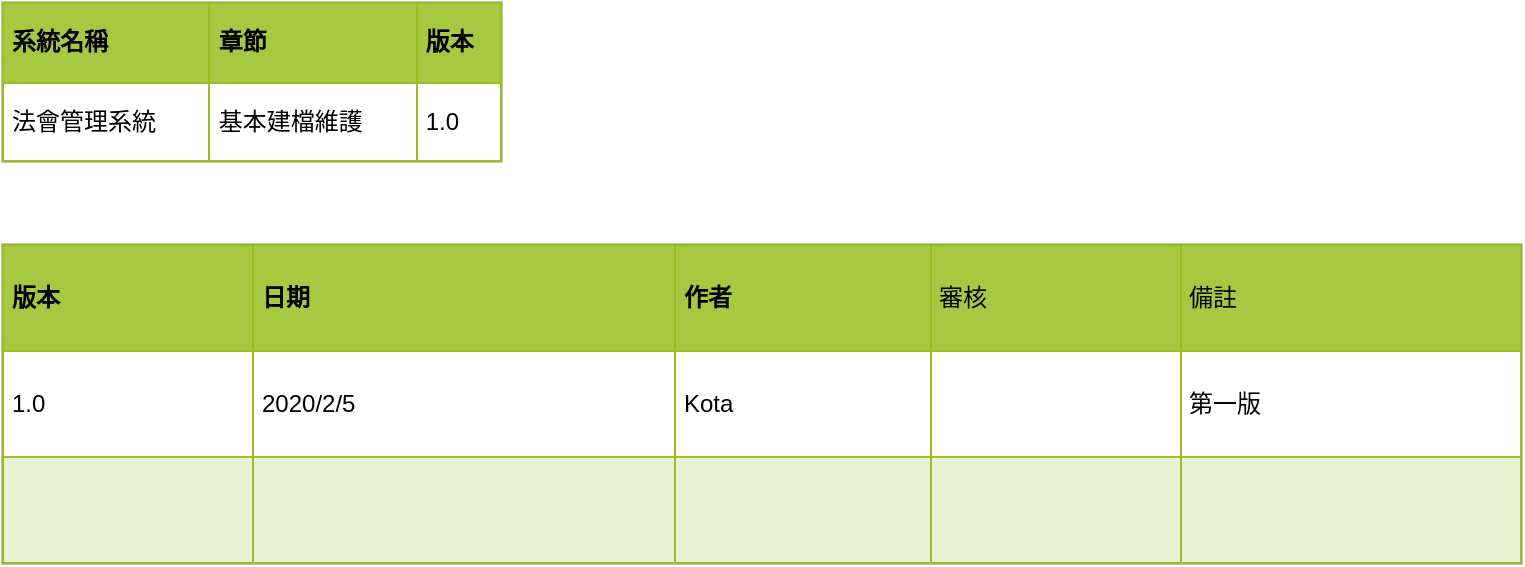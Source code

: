 <mxfile version="12.5.3" type="device" pages="4"><diagram name="封面" id="07tRhpEJU--fC06j1K1u"><mxGraphModel dx="838" dy="481" grid="1" gridSize="10" guides="1" tooltips="1" connect="1" arrows="1" fold="1" page="1" pageScale="1" pageWidth="827" pageHeight="1169" background="none" math="0" shadow="0"><root><mxCell id="0"/><mxCell id="1" parent="0"/><mxCell id="7REmJkc1bP8oBk75HpKV-7" value="&lt;table border=&quot;1&quot; width=&quot;100%&quot; cellpadding=&quot;4&quot; style=&quot;width: 100% ; height: 100% ; border-collapse: collapse&quot;&gt;&lt;tbody&gt;&lt;tr style=&quot;background-color: #a7c942 ; color: #ffffff ; border: 1px solid #98bf21&quot;&gt;&lt;th align=&quot;left&quot;&gt;&lt;font color=&quot;#000000&quot;&gt;版本&lt;/font&gt;&lt;/th&gt;&lt;th align=&quot;left&quot;&gt;&lt;font color=&quot;#000000&quot;&gt;日期&lt;/font&gt;&lt;/th&gt;&lt;th align=&quot;left&quot;&gt;&lt;font color=&quot;#000000&quot;&gt;作者&lt;/font&gt;&lt;/th&gt;&lt;td&gt;&lt;font color=&quot;#000000&quot;&gt;審核&lt;/font&gt;&lt;/td&gt;&lt;td&gt;&lt;font color=&quot;#000000&quot;&gt;備註&lt;/font&gt;&lt;/td&gt;&lt;/tr&gt;&lt;tr style=&quot;border: 1px solid #98bf21&quot;&gt;&lt;td&gt;&lt;font color=&quot;#000000&quot;&gt;1.0&lt;/font&gt;&lt;/td&gt;&lt;td&gt;&lt;font color=&quot;#000000&quot;&gt;2020/2/5&lt;/font&gt;&lt;/td&gt;&lt;td&gt;&lt;font color=&quot;#000000&quot;&gt;Kota&lt;/font&gt;&lt;/td&gt;&lt;td&gt;&lt;font color=&quot;#000000&quot;&gt;&lt;br&gt;&lt;/font&gt;&lt;/td&gt;&lt;td&gt;&lt;font color=&quot;#000000&quot;&gt;第一版&lt;/font&gt;&lt;/td&gt;&lt;/tr&gt;&lt;tr style=&quot;background-color: #eaf2d3 ; border: 1px solid #98bf21&quot;&gt;&lt;td&gt;&lt;br&gt;&lt;/td&gt;&lt;td&gt;&lt;/td&gt;&lt;td&gt;&lt;/td&gt;&lt;td&gt;&lt;/td&gt;&lt;td&gt;&lt;/td&gt;&lt;/tr&gt;&lt;/tbody&gt;&lt;/table&gt;" style="text;html=1;strokeColor=#c0c0c0;fillColor=#ffffff;overflow=fill;rounded=0;" parent="1" vertex="1"><mxGeometry x="40" y="161" width="760" height="160" as="geometry"/></mxCell><mxCell id="vAOZiao95-1XWRNIwMOB-1" value="&lt;table border=&quot;1&quot; width=&quot;100%&quot; cellpadding=&quot;4&quot; style=&quot;width: 100% ; height: 100% ; border-collapse: collapse&quot;&gt;&lt;tbody&gt;&lt;tr style=&quot;background-color: #a7c942 ; color: #ffffff ; border: 1px solid #98bf21&quot;&gt;&lt;th align=&quot;left&quot;&gt;&lt;font color=&quot;#000000&quot;&gt;系統名稱&lt;/font&gt;&lt;/th&gt;&lt;th align=&quot;left&quot;&gt;&lt;font color=&quot;#000000&quot;&gt;章節&lt;/font&gt;&lt;/th&gt;&lt;td&gt;&lt;font color=&quot;#000000&quot;&gt;&lt;span style=&quot;font-weight: 700&quot;&gt;版本&lt;/span&gt;&lt;br&gt;&lt;/font&gt;&lt;/td&gt;&lt;/tr&gt;&lt;tr style=&quot;border: 1px solid #98bf21&quot;&gt;&lt;td&gt;&lt;font color=&quot;#000000&quot;&gt;法會管理系統&lt;/font&gt;&lt;/td&gt;&lt;td&gt;基本建檔維護&lt;/td&gt;&lt;td&gt;1.0&lt;br&gt;&lt;/td&gt;&lt;/tr&gt;&lt;/tbody&gt;&lt;/table&gt;" style="text;html=1;strokeColor=#c0c0c0;fillColor=#ffffff;overflow=fill;rounded=0;" parent="1" vertex="1"><mxGeometry x="40" y="40" width="250" height="80" as="geometry"/></mxCell></root></mxGraphModel></diagram><diagram name="範例元素" id="Z3gDdhdfbPIar86Cu8rR"><mxGraphModel dx="838" dy="481" grid="1" gridSize="10" guides="1" tooltips="1" connect="1" arrows="1" fold="1" page="1" pageScale="1" pageWidth="827" pageHeight="1169" math="0" shadow="0"><root><mxCell id="Hi6_UfkM_9MQYXsyg94Y-0"/><mxCell id="Hi6_UfkM_9MQYXsyg94Y-1" parent="Hi6_UfkM_9MQYXsyg94Y-0"/><mxCell id="lS-3qspxse0uqJFQbfMQ-0" value="停用" style="shape=umlFrame;whiteSpace=wrap;html=1;fillColor=#808080;" parent="Hi6_UfkM_9MQYXsyg94Y-1" vertex="1"><mxGeometry x="40" y="320" width="455" height="210" as="geometry"/></mxCell><mxCell id="lS-3qspxse0uqJFQbfMQ-1" value="起點&lt;br&gt;終點" style="rounded=1;whiteSpace=wrap;html=1;" parent="Hi6_UfkM_9MQYXsyg94Y-1" vertex="1"><mxGeometry x="75" y="40" width="120" height="60" as="geometry"/></mxCell><mxCell id="lS-3qspxse0uqJFQbfMQ-2" value="判斷式" style="rhombus;whiteSpace=wrap;html=1;" parent="Hi6_UfkM_9MQYXsyg94Y-1" vertex="1"><mxGeometry x="215" y="40" width="80" height="60" as="geometry"/></mxCell><mxCell id="lS-3qspxse0uqJFQbfMQ-3" value="備註" style="shape=note;whiteSpace=wrap;html=1;backgroundOutline=1;darkOpacity=0.05;size=10;" parent="Hi6_UfkM_9MQYXsyg94Y-1" vertex="1"><mxGeometry x="315" y="40" width="70" height="60" as="geometry"/></mxCell><mxCell id="lS-3qspxse0uqJFQbfMQ-4" value="文件" style="shape=document;whiteSpace=wrap;html=1;boundedLbl=1;" parent="Hi6_UfkM_9MQYXsyg94Y-1" vertex="1"><mxGeometry x="405" y="40" width="70" height="60" as="geometry"/></mxCell><mxCell id="lS-3qspxse0uqJFQbfMQ-5" value="輸入" style="html=1;strokeWidth=2;shape=manualInput;whiteSpace=wrap;rounded=1;size=26;arcSize=11;" parent="Hi6_UfkM_9MQYXsyg94Y-1" vertex="1"><mxGeometry x="75" y="120" width="100" height="60" as="geometry"/></mxCell><mxCell id="lS-3qspxse0uqJFQbfMQ-6" value="過程" style="rounded=1;whiteSpace=wrap;html=1;absoluteArcSize=1;arcSize=14;strokeWidth=2;" parent="Hi6_UfkM_9MQYXsyg94Y-1" vertex="1"><mxGeometry x="215" y="120" width="80" height="60" as="geometry"/></mxCell><mxCell id="lS-3qspxse0uqJFQbfMQ-7" value="區塊" style="shape=umlFrame;whiteSpace=wrap;html=1;" parent="Hi6_UfkM_9MQYXsyg94Y-1" vertex="1"><mxGeometry x="315" y="120" width="150" height="60" as="geometry"/></mxCell><mxCell id="lS-3qspxse0uqJFQbfMQ-8" value="&lt;font color=&quot;#000000&quot;&gt;資料表&lt;br&gt;or&lt;br&gt;欄位&lt;br&gt;&lt;/font&gt;" style="rounded=0;whiteSpace=wrap;html=1;fillColor=#f0a30a;strokeColor=#BD7000;fontColor=#ffffff;" parent="Hi6_UfkM_9MQYXsyg94Y-1" vertex="1"><mxGeometry x="495" y="40" width="80" height="60" as="geometry"/></mxCell><mxCell id="lS-3qspxse0uqJFQbfMQ-9" value="動作" style="ellipse;whiteSpace=wrap;html=1;aspect=fixed;fillColor=#1ba1e2;strokeColor=#006EAF;fontColor=#ffffff;" parent="Hi6_UfkM_9MQYXsyg94Y-1" vertex="1"><mxGeometry x="595" y="40" width="60" height="60" as="geometry"/></mxCell><mxCell id="lS-3qspxse0uqJFQbfMQ-10" value="起點&lt;br&gt;終點" style="rounded=1;whiteSpace=wrap;html=1;fillColor=#808080;" parent="Hi6_UfkM_9MQYXsyg94Y-1" vertex="1"><mxGeometry x="75" y="360" width="120" height="60" as="geometry"/></mxCell><mxCell id="lS-3qspxse0uqJFQbfMQ-11" value="判斷式" style="rhombus;whiteSpace=wrap;html=1;fillColor=#808080;" parent="Hi6_UfkM_9MQYXsyg94Y-1" vertex="1"><mxGeometry x="215" y="360" width="80" height="60" as="geometry"/></mxCell><mxCell id="lS-3qspxse0uqJFQbfMQ-12" value="備註" style="shape=note;whiteSpace=wrap;html=1;backgroundOutline=1;darkOpacity=0.05;size=10;fillColor=#808080;" parent="Hi6_UfkM_9MQYXsyg94Y-1" vertex="1"><mxGeometry x="315" y="360" width="70" height="60" as="geometry"/></mxCell><mxCell id="lS-3qspxse0uqJFQbfMQ-13" value="文件" style="shape=document;whiteSpace=wrap;html=1;boundedLbl=1;fillColor=#808080;" parent="Hi6_UfkM_9MQYXsyg94Y-1" vertex="1"><mxGeometry x="405" y="360" width="70" height="60" as="geometry"/></mxCell><mxCell id="lS-3qspxse0uqJFQbfMQ-14" value="輸入" style="html=1;strokeWidth=2;shape=manualInput;whiteSpace=wrap;rounded=1;size=26;arcSize=11;fillColor=#808080;" parent="Hi6_UfkM_9MQYXsyg94Y-1" vertex="1"><mxGeometry x="75" y="440" width="100" height="60" as="geometry"/></mxCell><mxCell id="lS-3qspxse0uqJFQbfMQ-15" value="過程" style="rounded=1;whiteSpace=wrap;html=1;absoluteArcSize=1;arcSize=14;strokeWidth=2;fillColor=#808080;" parent="Hi6_UfkM_9MQYXsyg94Y-1" vertex="1"><mxGeometry x="215" y="440" width="80" height="60" as="geometry"/></mxCell><mxCell id="lS-3qspxse0uqJFQbfMQ-16" value="區塊" style="shape=umlFrame;whiteSpace=wrap;html=1;fillColor=#808080;" parent="Hi6_UfkM_9MQYXsyg94Y-1" vertex="1"><mxGeometry x="315" y="440" width="150" height="60" as="geometry"/></mxCell></root></mxGraphModel></diagram><diagram name="主要功能" id="LKgsBuwUw33PU_lZECOL"><mxGraphModel dx="838" dy="481" grid="1" gridSize="10" guides="1" tooltips="1" connect="1" arrows="1" fold="1" page="1" pageScale="1" pageWidth="827" pageHeight="1169" math="0" shadow="0"><root><mxCell id="roYy5jhRr3Mo6j66b1OK-0"/><mxCell id="roYy5jhRr3Mo6j66b1OK-1" parent="roYy5jhRr3Mo6j66b1OK-0"/><mxCell id="xECOwhLGUymXi-KAbyhS-0" value="基本建檔維護" style="shape=umlFrame;whiteSpace=wrap;html=1;" parent="roYy5jhRr3Mo6j66b1OK-1" vertex="1"><mxGeometry x="40" y="40" width="800" height="130" as="geometry"/></mxCell><UserObject label="發票建檔&lt;br&gt;(PD102)" id="ZriJi1E8BjN0Xs5KDY27-0"><mxCell style="rounded=1;whiteSpace=wrap;html=1;" parent="roYy5jhRr3Mo6j66b1OK-1" vertex="1"><mxGeometry x="60" y="80" width="120" height="60" as="geometry"/></mxCell></UserObject><UserObject label="客戶建檔&lt;br&gt;(PD103)" id="ZriJi1E8BjN0Xs5KDY27-1"><mxCell style="rounded=1;whiteSpace=wrap;html=1;" parent="roYy5jhRr3Mo6j66b1OK-1" vertex="1"><mxGeometry x="190" y="80" width="120" height="60" as="geometry"/></mxCell></UserObject><UserObject label="法會前置作業處理&lt;br&gt;(PD109)" id="ZriJi1E8BjN0Xs5KDY27-2"><mxCell style="rounded=1;whiteSpace=wrap;html=1;" parent="roYy5jhRr3Mo6j66b1OK-1" vertex="1"><mxGeometry x="320" y="80" width="120" height="60" as="geometry"/></mxCell></UserObject><mxCell id="ZriJi1E8BjN0Xs5KDY27-3" value="日常建檔登錄" style="shape=umlFrame;whiteSpace=wrap;html=1;" parent="roYy5jhRr3Mo6j66b1OK-1" vertex="1"><mxGeometry x="40" y="190" width="800" height="280" as="geometry"/></mxCell><mxCell id="ZriJi1E8BjN0Xs5KDY27-4" value="法會訂購資料登錄&lt;br&gt;(PD201)" style="rounded=1;whiteSpace=wrap;html=1;" parent="roYy5jhRr3Mo6j66b1OK-1" vertex="1"><mxGeometry x="60" y="240" width="120" height="60" as="geometry"/></mxCell><mxCell id="ZriJi1E8BjN0Xs5KDY27-5" value="輔銷品訂購資料登錄&lt;br&gt;(PD211)" style="rounded=1;whiteSpace=wrap;html=1;" parent="roYy5jhRr3Mo6j66b1OK-1" vertex="1"><mxGeometry x="190" y="240" width="120" height="60" as="geometry"/></mxCell><mxCell id="ZriJi1E8BjN0Xs5KDY27-6" value="展雲代辦資料登錄&lt;br&gt;(PD214)" style="rounded=1;whiteSpace=wrap;html=1;" parent="roYy5jhRr3Mo6j66b1OK-1" vertex="1"><mxGeometry x="320" y="240" width="120" height="60" as="geometry"/></mxCell><mxCell id="ZriJi1E8BjN0Xs5KDY27-7" value="車券資料修改&lt;br&gt;(PD224)" style="rounded=1;whiteSpace=wrap;html=1;" parent="roYy5jhRr3Mo6j66b1OK-1" vertex="1"><mxGeometry x="450" y="240" width="120" height="60" as="geometry"/></mxCell><mxCell id="ZriJi1E8BjN0Xs5KDY27-8" value="法會預購資料登錄&lt;br&gt;(PD216)" style="rounded=1;whiteSpace=wrap;html=1;" parent="roYy5jhRr3Mo6j66b1OK-1" vertex="1"><mxGeometry x="580" y="240" width="120" height="60" as="geometry"/></mxCell><mxCell id="ZriJi1E8BjN0Xs5KDY27-9" value="往生者資料登錄&lt;br&gt;(PD207)" style="rounded=1;whiteSpace=wrap;html=1;" parent="roYy5jhRr3Mo6j66b1OK-1" vertex="1"><mxGeometry x="60" y="315" width="120" height="60" as="geometry"/></mxCell><mxCell id="ZriJi1E8BjN0Xs5KDY27-10" value="聯合祭祀資料登錄&lt;br&gt;(PD215)" style="rounded=1;whiteSpace=wrap;html=1;" parent="roYy5jhRr3Mo6j66b1OK-1" vertex="1"><mxGeometry x="190" y="315" width="120" height="60" as="geometry"/></mxCell><mxCell id="ZriJi1E8BjN0Xs5KDY27-11" value="法會蓮位資料登錄&lt;br&gt;(PD203)" style="rounded=1;whiteSpace=wrap;html=1;" parent="roYy5jhRr3Mo6j66b1OK-1" vertex="1"><mxGeometry x="320" y="315" width="120" height="60" as="geometry"/></mxCell><mxCell id="ZriJi1E8BjN0Xs5KDY27-12" value="法會供品資料登錄&lt;br&gt;(PD202)" style="rounded=1;whiteSpace=wrap;html=1;" parent="roYy5jhRr3Mo6j66b1OK-1" vertex="1"><mxGeometry x="450" y="315" width="120" height="60" as="geometry"/></mxCell><mxCell id="ZriJi1E8BjN0Xs5KDY27-13" value="法會長生祿位資料登錄&lt;br&gt;(PD219)" style="rounded=1;whiteSpace=wrap;html=1;" parent="roYy5jhRr3Mo6j66b1OK-1" vertex="1"><mxGeometry x="580" y="315" width="120" height="60" as="geometry"/></mxCell><mxCell id="ZriJi1E8BjN0Xs5KDY27-14" value="法會延壽燈資料登錄&lt;br&gt;(PD220)" style="rounded=1;whiteSpace=wrap;html=1;" parent="roYy5jhRr3Mo6j66b1OK-1" vertex="1"><mxGeometry x="60" y="390" width="120" height="60" as="geometry"/></mxCell><mxCell id="ZriJi1E8BjN0Xs5KDY27-15" value="法會功德主蓮位位別資料登錄&lt;br&gt;(PD212)" style="rounded=1;whiteSpace=wrap;html=1;" parent="roYy5jhRr3Mo6j66b1OK-1" vertex="1"><mxGeometry x="190" y="390" width="120" height="60" as="geometry"/></mxCell><mxCell id="ZriJi1E8BjN0Xs5KDY27-16" value="法會收款資料登錄&lt;br&gt;(PD204)" style="rounded=1;whiteSpace=wrap;html=1;" parent="roYy5jhRr3Mo6j66b1OK-1" vertex="1"><mxGeometry x="320" y="390" width="120" height="60" as="geometry"/></mxCell><mxCell id="ZriJi1E8BjN0Xs5KDY27-17" value="查詢" style="shape=umlFrame;whiteSpace=wrap;html=1;" parent="roYy5jhRr3Mo6j66b1OK-1" vertex="1"><mxGeometry x="40" y="490" width="800" height="120" as="geometry"/></mxCell><mxCell id="ZriJi1E8BjN0Xs5KDY27-18" value="奉厝資料查詢&lt;br&gt;(PD302)" style="rounded=1;whiteSpace=wrap;html=1;" parent="roYy5jhRr3Mo6j66b1OK-1" vertex="1"><mxGeometry x="60" y="530" width="120" height="60" as="geometry"/></mxCell><mxCell id="ZriJi1E8BjN0Xs5KDY27-19" value="往生者遷出資料查詢&lt;br&gt;(PD308)" style="rounded=1;whiteSpace=wrap;html=1;" parent="roYy5jhRr3Mo6j66b1OK-1" vertex="1"><mxGeometry x="190" y="530" width="120" height="60" as="geometry"/></mxCell><mxCell id="ZriJi1E8BjN0Xs5KDY27-20" value="聯合祭祀資料查詢&lt;br&gt;(PD306)" style="rounded=1;whiteSpace=wrap;html=1;" parent="roYy5jhRr3Mo6j66b1OK-1" vertex="1"><mxGeometry x="320" y="530" width="120" height="60" as="geometry"/></mxCell><mxCell id="ZriJi1E8BjN0Xs5KDY27-21" value="法會訂購資料查詢&lt;br&gt;(PD301)" style="rounded=1;whiteSpace=wrap;html=1;" parent="roYy5jhRr3Mo6j66b1OK-1" vertex="1"><mxGeometry x="450" y="530" width="120" height="60" as="geometry"/></mxCell><mxCell id="ZriJi1E8BjN0Xs5KDY27-22" value="日常相關銷售報表" style="shape=umlFrame;whiteSpace=wrap;html=1;" parent="roYy5jhRr3Mo6j66b1OK-1" vertex="1"><mxGeometry x="40" y="630" width="800" height="120" as="geometry"/></mxCell><mxCell id="ZriJi1E8BjN0Xs5KDY27-23" value="展雲代辦資料明細表&lt;br&gt;(PD449)" style="rounded=1;whiteSpace=wrap;html=1;" parent="roYy5jhRr3Mo6j66b1OK-1" vertex="1"><mxGeometry x="60" y="680" width="120" height="60" as="geometry"/></mxCell><mxCell id="ZriJi1E8BjN0Xs5KDY27-24" value="輔銷品訂購資料明細表&lt;br&gt;(PD442)" style="rounded=1;whiteSpace=wrap;html=1;" parent="roYy5jhRr3Mo6j66b1OK-1" vertex="1"><mxGeometry x="190" y="680" width="120" height="60" as="geometry"/></mxCell><mxCell id="ZriJi1E8BjN0Xs5KDY27-25" value="每日收入統計表&lt;br&gt;(PD478)" style="rounded=1;whiteSpace=wrap;html=1;" parent="roYy5jhRr3Mo6j66b1OK-1" vertex="1"><mxGeometry x="320" y="680" width="120" height="60" as="geometry"/></mxCell><mxCell id="ZriJi1E8BjN0Xs5KDY27-26" value="法會預購資料明細表&lt;br&gt;(PD464)" style="rounded=1;whiteSpace=wrap;html=1;" parent="roYy5jhRr3Mo6j66b1OK-1" vertex="1"><mxGeometry x="450" y="680" width="120" height="60" as="geometry"/></mxCell><mxCell id="ZriJi1E8BjN0Xs5KDY27-27" value="法會確認函相關報表" style="shape=umlFrame;whiteSpace=wrap;html=1;width=70;height=30;" parent="roYy5jhRr3Mo6j66b1OK-1" vertex="1"><mxGeometry x="40" y="770" width="800" height="120" as="geometry"/></mxCell><mxCell id="ZriJi1E8BjN0Xs5KDY27-28" value="確認函列印&lt;br&gt;(PD426)" style="rounded=1;whiteSpace=wrap;html=1;" parent="roYy5jhRr3Mo6j66b1OK-1" vertex="1"><mxGeometry x="60" y="820" width="120" height="60" as="geometry"/></mxCell><mxCell id="ZriJi1E8BjN0Xs5KDY27-29" value="電子發票列印&lt;br&gt;(PD460)" style="rounded=1;whiteSpace=wrap;html=1;" parent="roYy5jhRr3Mo6j66b1OK-1" vertex="1"><mxGeometry x="190" y="820" width="120" height="60" as="geometry"/></mxCell><mxCell id="ZriJi1E8BjN0Xs5KDY27-30" value="確認函地址標籤列印&lt;br&gt;(PD413)" style="rounded=1;whiteSpace=wrap;html=1;" parent="roYy5jhRr3Mo6j66b1OK-1" vertex="1"><mxGeometry x="320" y="820" width="120" height="60" as="geometry"/></mxCell><mxCell id="ZriJi1E8BjN0Xs5KDY27-31" value="記名菩薩領取券列印&lt;br&gt;(PD446)" style="rounded=1;whiteSpace=wrap;html=1;" parent="roYy5jhRr3Mo6j66b1OK-1" vertex="1"><mxGeometry x="450" y="820" width="120" height="60" as="geometry"/></mxCell><mxCell id="ZriJi1E8BjN0Xs5KDY27-32" value="法會相關資料報表" style="shape=umlFrame;whiteSpace=wrap;html=1;width=70;height=30;" parent="roYy5jhRr3Mo6j66b1OK-1" vertex="1"><mxGeometry x="40" y="910" width="800" height="190" as="geometry"/></mxCell><mxCell id="ZriJi1E8BjN0Xs5KDY27-33" value="訂購資料明細表&lt;br&gt;(PD418)" style="rounded=1;whiteSpace=wrap;html=1;" parent="roYy5jhRr3Mo6j66b1OK-1" vertex="1"><mxGeometry x="60" y="960" width="120" height="60" as="geometry"/></mxCell><mxCell id="ZriJi1E8BjN0Xs5KDY27-34" value="收款資料明細表&lt;br&gt;(PD402)" style="rounded=1;whiteSpace=wrap;html=1;" parent="roYy5jhRr3Mo6j66b1OK-1" vertex="1"><mxGeometry x="190" y="960" width="120" height="60" as="geometry"/></mxCell><mxCell id="ZriJi1E8BjN0Xs5KDY27-35" value="功德文牒列印&lt;br&gt;(PD427)" style="rounded=1;whiteSpace=wrap;html=1;" parent="roYy5jhRr3Mo6j66b1OK-1" vertex="1"><mxGeometry x="320" y="960" width="120" height="60" as="geometry"/></mxCell><mxCell id="ZriJi1E8BjN0Xs5KDY27-36" value="往生蓮位/香位列印&lt;br&gt;(PD423)" style="rounded=1;whiteSpace=wrap;html=1;" parent="roYy5jhRr3Mo6j66b1OK-1" vertex="1"><mxGeometry x="450" y="960" width="120" height="60" as="geometry"/></mxCell><mxCell id="ZriJi1E8BjN0Xs5KDY27-37" value="車券資料明細表&lt;br&gt;(PD405)" style="rounded=1;whiteSpace=wrap;html=1;" parent="roYy5jhRr3Mo6j66b1OK-1" vertex="1"><mxGeometry x="580" y="960" width="120" height="60" as="geometry"/></mxCell><mxCell id="ZriJi1E8BjN0Xs5KDY27-38" value="祭祀資料配置圖&lt;br&gt;(PD429)" style="rounded=1;whiteSpace=wrap;html=1;" parent="roYy5jhRr3Mo6j66b1OK-1" vertex="1"><mxGeometry x="60" y="1030" width="120" height="60" as="geometry"/></mxCell><mxCell id="ZriJi1E8BjN0Xs5KDY27-39" value="通知函劃撥單列印&lt;br&gt;(PD408)" style="rounded=1;whiteSpace=wrap;html=1;" parent="roYy5jhRr3Mo6j66b1OK-1" vertex="1"><mxGeometry x="190" y="1030" width="120" height="60" as="geometry"/></mxCell><mxCell id="ZriJi1E8BjN0Xs5KDY27-40" value="通知函客戶地址標籤列印&lt;br&gt;(PD428)" style="rounded=1;whiteSpace=wrap;html=1;" parent="roYy5jhRr3Mo6j66b1OK-1" vertex="1"><mxGeometry x="320" y="1030" width="120" height="60" as="geometry"/></mxCell><mxCell id="ZriJi1E8BjN0Xs5KDY27-41" value="奉厝資料相關報表" style="shape=umlFrame;whiteSpace=wrap;html=1;width=70;height=30;" parent="roYy5jhRr3Mo6j66b1OK-1" vertex="1"><mxGeometry x="40" y="1120" width="800" height="130" as="geometry"/></mxCell><UserObject label="往生者使用登記簿&lt;br&gt;(PD434)" link="data:page/id,3ZgkJagDXQw6I29G5SMh" id="ZriJi1E8BjN0Xs5KDY27-42"><mxCell style="rounded=1;whiteSpace=wrap;html=1;fillColor=#dae8fc;strokeColor=#6c8ebf;" parent="roYy5jhRr3Mo6j66b1OK-1" vertex="1"><mxGeometry x="60" y="1169" width="120" height="60" as="geometry"/></mxCell></UserObject><mxCell id="ZriJi1E8BjN0Xs5KDY27-43" value="聯合祭祀相關報表" style="shape=umlFrame;whiteSpace=wrap;html=1;width=70;height=30;" parent="roYy5jhRr3Mo6j66b1OK-1" vertex="1"><mxGeometry x="40" y="1270" width="800" height="130" as="geometry"/></mxCell><mxCell id="ZriJi1E8BjN0Xs5KDY27-44" value="聯合祭祀牌位列印&lt;br&gt;(PD454)" style="rounded=1;whiteSpace=wrap;html=1;" parent="roYy5jhRr3Mo6j66b1OK-1" vertex="1"><mxGeometry x="60" y="1320" width="120" height="60" as="geometry"/></mxCell><mxCell id="ZriJi1E8BjN0Xs5KDY27-45" value="聯合祭祀功德文牒列印&lt;br&gt;(PD455)" style="rounded=1;whiteSpace=wrap;html=1;" parent="roYy5jhRr3Mo6j66b1OK-1" vertex="1"><mxGeometry x="190" y="1320" width="120" height="60" as="geometry"/></mxCell></root></mxGraphModel></diagram><diagram id="3ZgkJagDXQw6I29G5SMh" name="往生者使用登記簿 (PD434)"><mxGraphModel dx="838" dy="481" grid="1" gridSize="10" guides="1" tooltips="1" connect="1" arrows="1" fold="1" page="1" pageScale="1" pageWidth="827" pageHeight="1169" math="0" shadow="0"><root><mxCell id="06LfbySlNUzzoBvpVEfo-0"/><mxCell id="06LfbySlNUzzoBvpVEfo-1" parent="06LfbySlNUzzoBvpVEfo-0"/></root></mxGraphModel></diagram></mxfile>